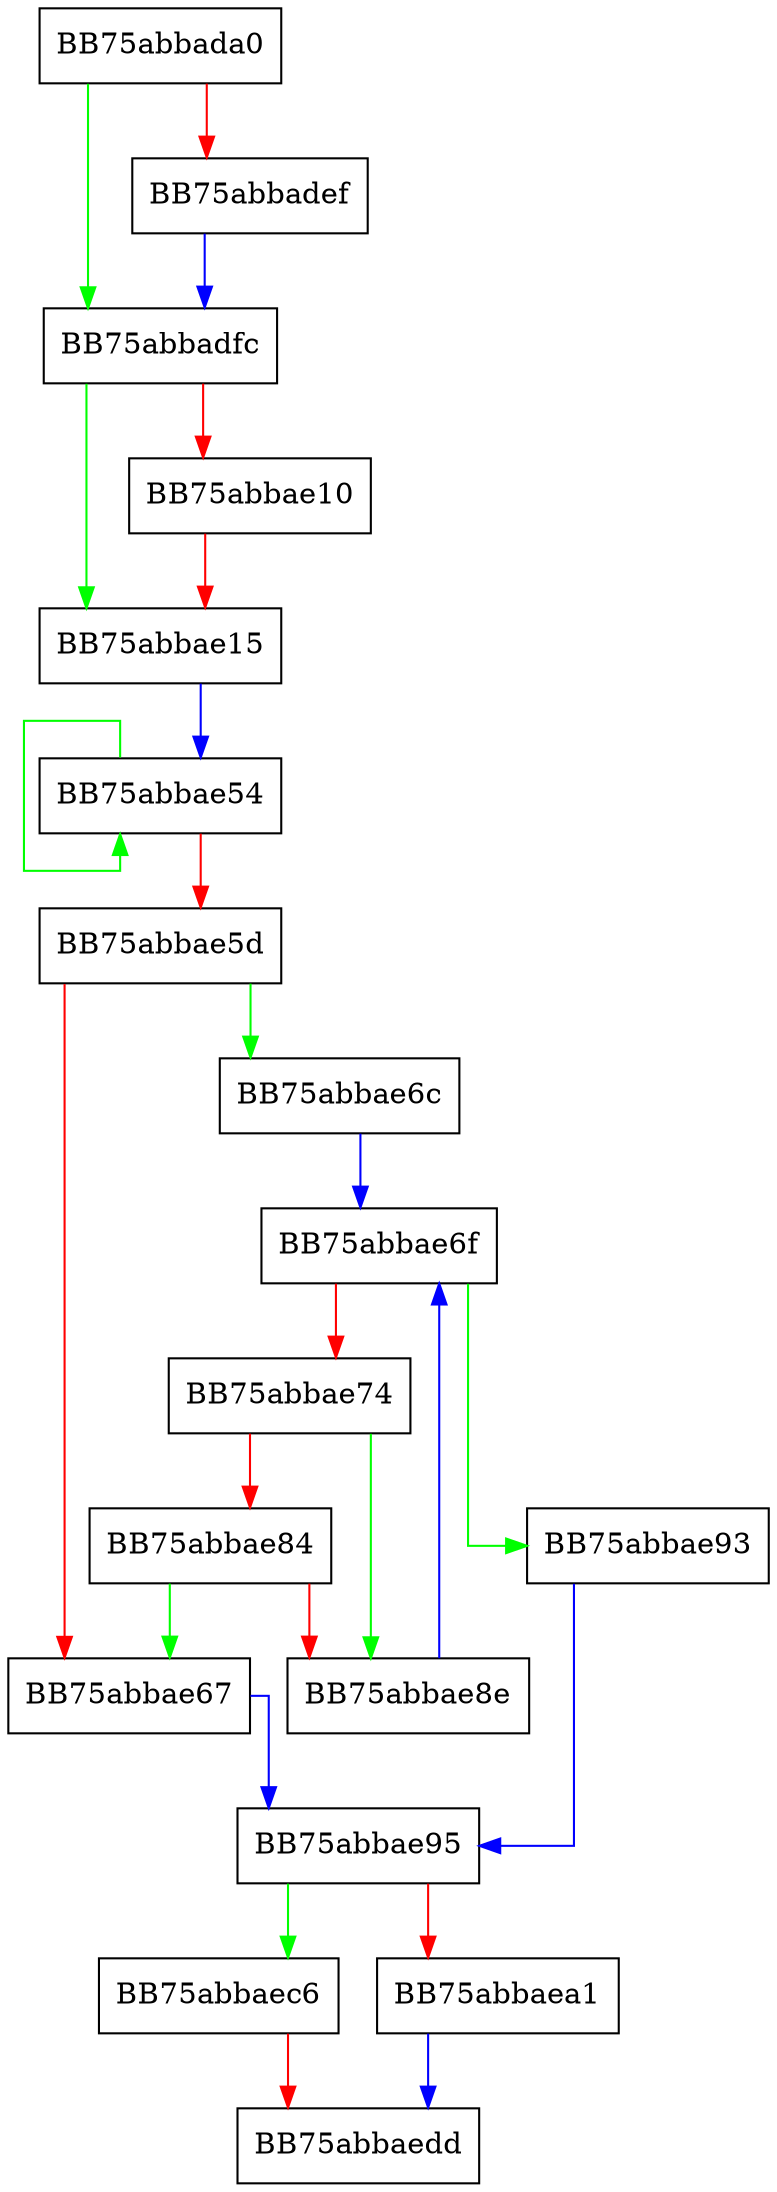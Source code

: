 digraph i21_chdir {
  node [shape="box"];
  graph [splines=ortho];
  BB75abbada0 -> BB75abbadfc [color="green"];
  BB75abbada0 -> BB75abbadef [color="red"];
  BB75abbadef -> BB75abbadfc [color="blue"];
  BB75abbadfc -> BB75abbae15 [color="green"];
  BB75abbadfc -> BB75abbae10 [color="red"];
  BB75abbae10 -> BB75abbae15 [color="red"];
  BB75abbae15 -> BB75abbae54 [color="blue"];
  BB75abbae54 -> BB75abbae54 [color="green"];
  BB75abbae54 -> BB75abbae5d [color="red"];
  BB75abbae5d -> BB75abbae6c [color="green"];
  BB75abbae5d -> BB75abbae67 [color="red"];
  BB75abbae67 -> BB75abbae95 [color="blue"];
  BB75abbae6c -> BB75abbae6f [color="blue"];
  BB75abbae6f -> BB75abbae93 [color="green"];
  BB75abbae6f -> BB75abbae74 [color="red"];
  BB75abbae74 -> BB75abbae8e [color="green"];
  BB75abbae74 -> BB75abbae84 [color="red"];
  BB75abbae84 -> BB75abbae67 [color="green"];
  BB75abbae84 -> BB75abbae8e [color="red"];
  BB75abbae8e -> BB75abbae6f [color="blue"];
  BB75abbae93 -> BB75abbae95 [color="blue"];
  BB75abbae95 -> BB75abbaec6 [color="green"];
  BB75abbae95 -> BB75abbaea1 [color="red"];
  BB75abbaea1 -> BB75abbaedd [color="blue"];
  BB75abbaec6 -> BB75abbaedd [color="red"];
}